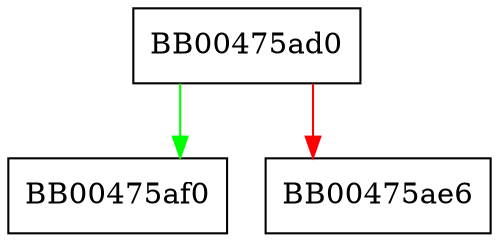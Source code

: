 digraph ssl_callback_ctrl {
  node [shape="box"];
  graph [splines=ortho];
  BB00475ad0 -> BB00475af0 [color="green"];
  BB00475ad0 -> BB00475ae6 [color="red"];
}